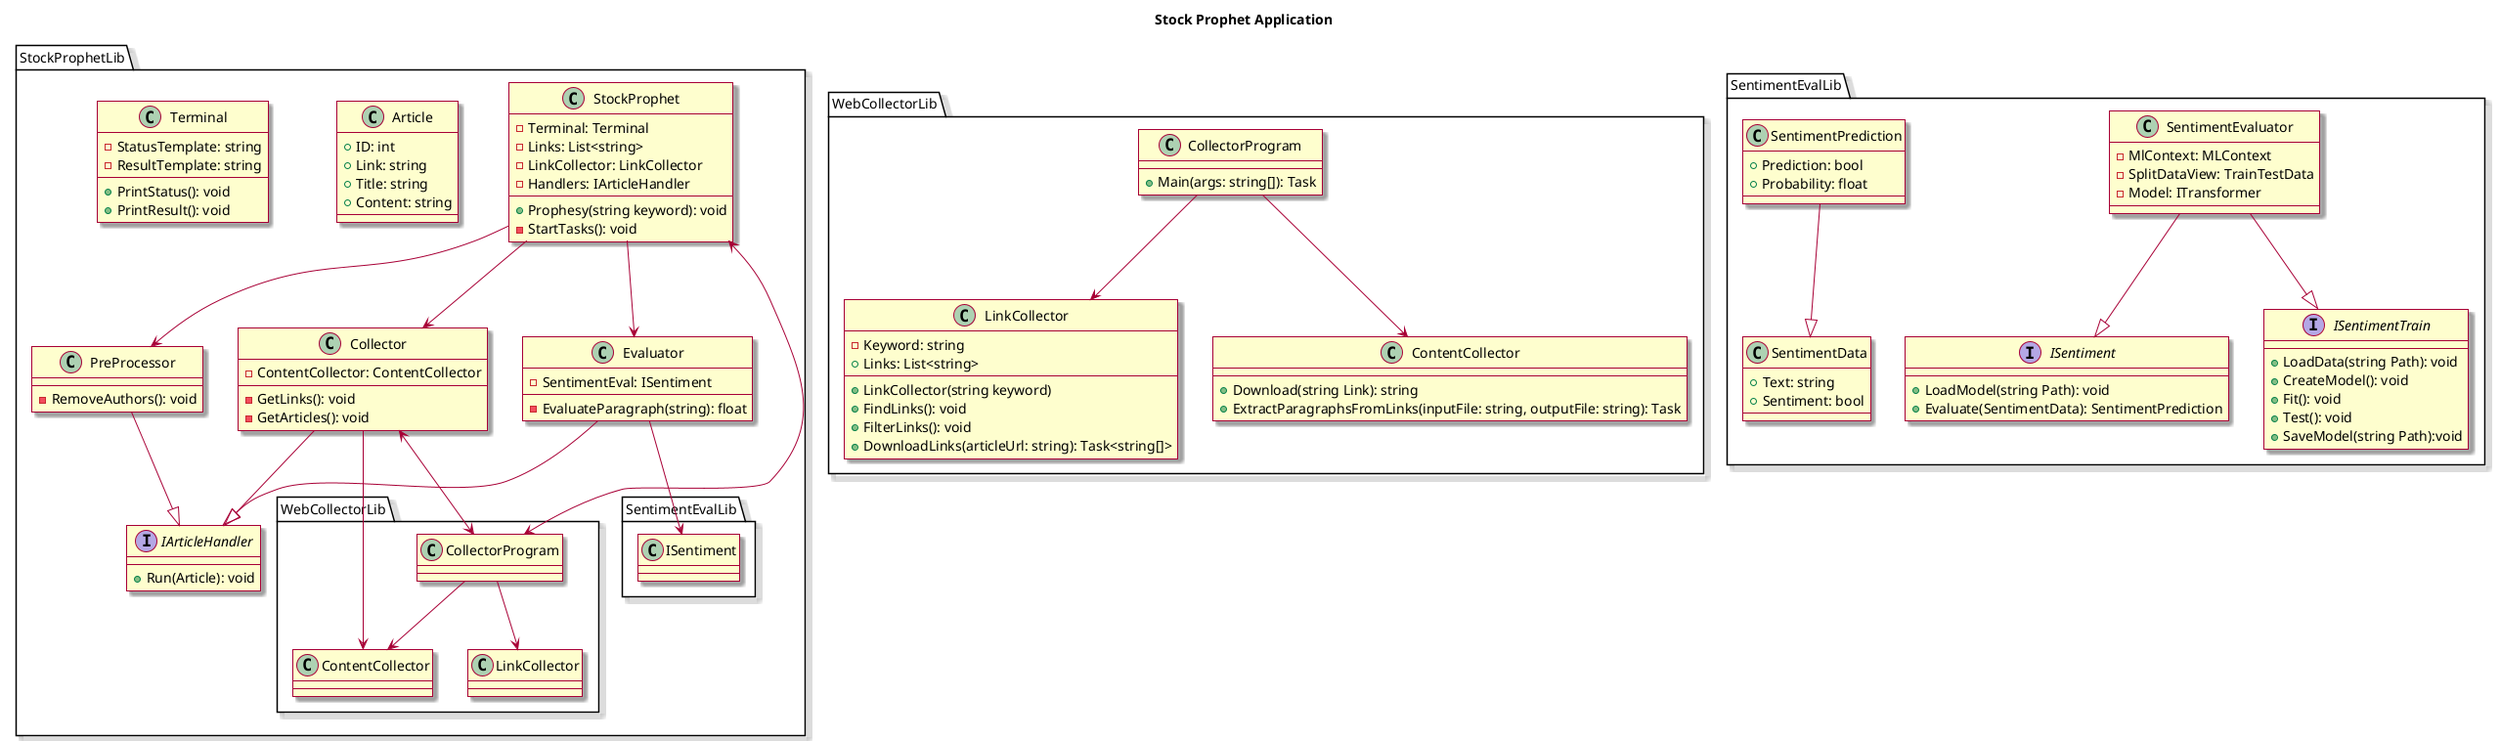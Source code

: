 @startuml Project Model Class Diagram

skin rose

title Stock Prophet Application


package StockProphetLib {

    class StockProphet {
        -Terminal: Terminal
        -Links: List<string>
        -LinkCollector: LinkCollector
        -Handlers: IArticleHandler
        +Prophesy(string keyword): void
        -StartTasks(): void
    }
    StockProphet <--> WebCollectorLib.CollectorProgram
    StockProphet --> Collector
    StockProphet --> PreProcessor
    StockProphet --> Evaluator
    CollectorProgram --> WebCollectorLib.LinkCollector

    interface IArticleHandler {
        +Run(Article): void
    }


    class Collector {
        -ContentCollector: ContentCollector
        -GetLinks(): void
        -GetArticles(): void
    }
    Collector --|> IArticleHandler
    Collector --> WebCollectorLib.ContentCollector
    Collector <--> WebCollectorLib.CollectorProgram
    CollectorProgram --> WebCollectorLib.ContentCollector

    class PreProcessor {
        -RemoveAuthors(): void
    }
    PreProcessor --|> IArticleHandler


    class Evaluator {
        -SentimentEval: ISentiment
        -EvaluateParagraph(string): float
    }
    Evaluator --|> IArticleHandler
    Evaluator --> SentimentEvalLib.ISentiment


    class Article {
        +ID: int
        +Link: string
        +Title: string
        +Content: string
    }


    class Terminal {
        -StatusTemplate: string
        +PrintStatus(): void
        -ResultTemplate: string
        +PrintResult(): void
    }
}


package WebCollectorLib 
{
    class CollectorProgram {
        +Main(args: string[]): Task
    }

    class LinkCollector {
    
        -Keyword: string
        +Links: List<string>
        +LinkCollector(string keyword)
        +FindLinks(): void
        +FilterLinks(): void
        
        +DownloadLinks(articleUrl: string): Task<string[]>
        
    }

    class ContentCollector {
         +Download(string Link): string
         +ExtractParagraphsFromLinks(inputFile: string, outputFile: string): Task
         
    }
  CollectorProgram --> LinkCollector
  CollectorProgram --> ContentCollector
}


package SentimentEvalLib 
{
    interface ISentiment {
        +LoadModel(string Path): void
        +Evaluate(SentimentData): SentimentPrediction
    }

    interface ISentimentTrain {
        +LoadData(string Path): void
        +CreateModel(): void
        +Fit(): void
        +Test(): void
        +SaveModel(string Path):void
    }
    
    class SentimentEvaluator {
        -MlContext: MLContext
        -SplitDataView: TrainTestData
        -Model: ITransformer
    }
    SentimentEvaluator --|> ISentiment
    SentimentEvaluator --|> ISentimentTrain

    class SentimentData {
        +Text: string
        +Sentiment: bool
    }

    class SentimentPrediction {
        +Prediction: bool
        +Probability: float
    }
    SentimentPrediction --|> SentimentData
}

@enduml
